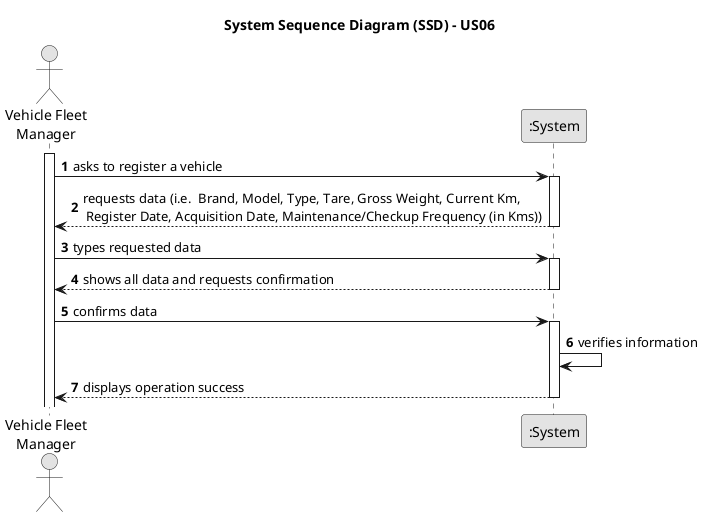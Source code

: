 @startuml
skinparam monochrome true
skinparam packageStyle rectangle
skinparam shadowing false

title System Sequence Diagram (SSD) - US06

autonumber

actor "Vehicle Fleet\nManager" as VFM
participant ":System" as System

activate VFM

    VFM -> System : asks to register a vehicle
    activate System

        System --> VFM : requests data (i.e.  Brand, Model, Type, Tare, Gross Weight, Current Km,\n Register Date, Acquisition Date, Maintenance/Checkup Frequency (in Kms))
    deactivate System

    VFM -> System : types requested data
    activate System

        System --> VFM : shows all data and requests confirmation
    deactivate System

    VFM -> System : confirms data
    activate System

     System -> System : verifies information

        System --> VFM : displays operation success
    deactivate System

@enduml
